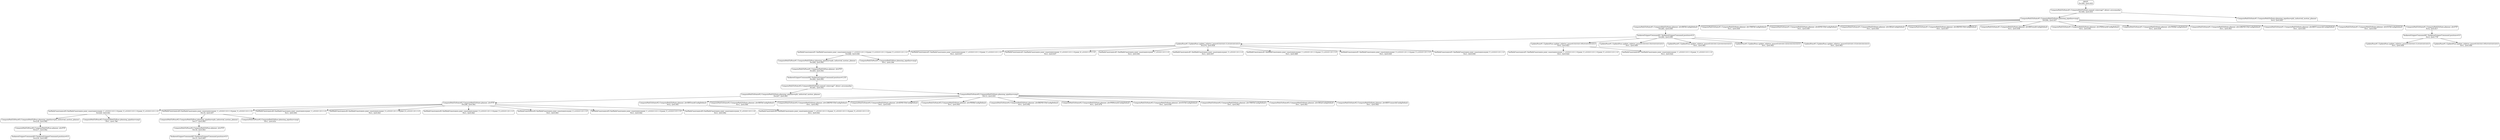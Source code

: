 digraph MCTS {
  node [shape=box, style=rounded];
  0 [label="ROOT
N=300, Q=0.935"];
  1 [label="ComputePathToState#1.ComputePathToState.named_state=gp7_detect_arucomarker
N=300, Q=0.935"];
  2 [label="ComputePathToState#1.ComputePathToState.planning_pipeline=ompl
N=294, Q=0.937"];
  3 [label="ComputePathToState#1.ComputePathToState.planner_id=RRTkConfigDefault
N=283, Q=0.938"];
  4 [label="YaskawaGripperCommand#1.YaskawaGripperCommand.position=0.0
N=282, Q=0.938"];
  5 [label="UpdatePose#1.UpdatePose.update_relative_pose=0.0;0.0;0.11;0.0;0.0;0.0;0.0
N=274, Q=0.938"];
  6 [label="SetPathConstraints#1.SetPathConstraints.joint_constraints=joint_1_s,0.0,0.1,0.1,1.0;joint_3_s,0.0,0.1,0.1,1.0;joint_5_s,0.0,0.1,0.1,1.0
N=266, Q=0.938"];
  7 [label="ComputePathToPose#1.ComputePathToPose.planning_pipeline=pilz_industrial_motion_planner
N=264, Q=0.941"];
  8 [label="ComputePathToPose#1.ComputePathToPose.planner_id=PTP
N=263, Q=0.941"];
  9 [label="YaskawaGripperCommand#2.YaskawaGripperCommand.position=0.235
N=262, Q=0.941"];
  10 [label="ComputePathToState#2.ComputePathToState.named_state=gp7_detect_arucomarker
N=261, Q=0.941"];
  11 [label="ComputePathToState#2.ComputePathToState.planning_pipeline=pilz_industrial_motion_planner
N=247, Q=0.941"];
  12 [label="ComputePathToState#2.ComputePathToState.planner_id=PTP
N=246, Q=0.941"];
  13 [label="SetPathConstraints#2.SetPathConstraints.joint_constraints=joint_1_s,0.0,0.1,0.1,1.0;joint_3_s,0.0,0.1,0.1,1.0;joint_5_s,0.0,0.1,0.1,1.0
N=220, Q=0.941"];
  14 [label="ComputePathToPose#2.ComputePathToPose.planning_pipeline=pilz_industrial_motion_planner
N=218, Q=0.942"];
  15 [label="ComputePathToPose#2.ComputePathToPose.planner_id=PTP
N=217, Q=0.942"];
  16 [label="YaskawaGripperCommand#3.YaskawaGripperCommand.position=0.0
N=216, Q=0.942"];
  17 [label="ComputePathToPose#2.ComputePathToPose.planning_pipeline=ompl
N=1, Q=0.788"];
  18 [label="SetPathConstraints#2.SetPathConstraints.joint_constraints=joint_1_s,0.0,0.1,0.1,1.0;joint_3_s,0.0,0.1,0.1,1.0
N=19, Q=0.937"];
  19 [label="ComputePathToPose#2.ComputePathToPose.planning_pipeline=pilz_industrial_motion_planner
N=17, Q=0.943"];
  20 [label="ComputePathToPose#2.ComputePathToPose.planner_id=PTP
N=16, Q=0.943"];
  21 [label="YaskawaGripperCommand#3.YaskawaGripperCommand.position=0.0
N=15, Q=0.943"];
  22 [label="ComputePathToPose#2.ComputePathToPose.planning_pipeline=ompl
N=1, Q=0.831"];
  23 [label="SetPathConstraints#2.SetPathConstraints.joint_constraints=joint_1_s,0.0,0.1,0.1,1.0
N=1, Q=0.943"];
  24 [label="SetPathConstraints#2.SetPathConstraints.joint_constraints=joint_3_s,0.0,0.1,0.1,1.0;joint_6_s,0.0,0.1,0.1,1.0
N=1, Q=0.941"];
  25 [label="SetPathConstraints#2.SetPathConstraints.joint_constraints=joint_3_s,0.0,0.1,0.1,1.0;joint_5_s,0.0,0.1,0.1,1.0
N=1, Q=0.942"];
  26 [label="SetPathConstraints#2.SetPathConstraints.joint_constraints=joint_3_s,0.0,0.1,0.1,1.0
N=1, Q=0.943"];
  27 [label="SetPathConstraints#2.SetPathConstraints.joint_constraints=joint_1_s,0.0,0.1,0.1,1.0;joint_5_s,0.0,0.1,0.1,1.0
N=1, Q=0.942"];
  28 [label="SetPathConstraints#2.SetPathConstraints.joint_constraints=joint_5_s,0.0,0.1,0.1,1.0
N=1, Q=0.942"];
  29 [label="ComputePathToState#2.ComputePathToState.planning_pipeline=ompl
N=13, Q=0.935"];
  30 [label="ComputePathToState#2.ComputePathToState.planner_id=RRTstarkConfigDefault
N=2, Q=0.941"];
  31 [label="SetPathConstraints#2.SetPathConstraints.joint_constraints=joint_1_s,0.0,0.1,0.1,1.0;joint_3_s,0.0,0.1,0.1,1.0;joint_5_s,0.0,0.1,0.1,1.0
N=1, Q=0.941"];
  32 [label="ComputePathToState#2.ComputePathToState.planner_id=RRTkConfigDefault
N=1, Q=0.940"];
  33 [label="ComputePathToState#2.ComputePathToState.planner_id=LBKPIECEkConfigDefault
N=1, Q=0.942"];
  34 [label="ComputePathToState#2.ComputePathToState.planner_id=KPIECEkConfigDefault
N=1, Q=0.918"];
  35 [label="ComputePathToState#2.ComputePathToState.planner_id=PRMkConfigDefault
N=1, Q=0.943"];
  36 [label="ComputePathToState#2.ComputePathToState.planner_id=BKPIECEkConfigDefault
N=1, Q=0.942"];
  37 [label="ComputePathToState#2.ComputePathToState.planner_id=PRMstarkConfigDefault
N=1, Q=0.878"];
  38 [label="ComputePathToState#2.ComputePathToState.planner_id=ESTkConfigDefault
N=1, Q=0.938"];
  39 [label="ComputePathToState#2.ComputePathToState.planner_id=TRRTkConfigDefault
N=1, Q=0.942"];
  40 [label="ComputePathToState#2.ComputePathToState.planner_id=SBLkConfigDefault
N=1, Q=0.941"];
  41 [label="ComputePathToState#2.ComputePathToState.planner_id=RRTConnectkConfigDefault
N=1, Q=0.944"];
  42 [label="ComputePathToPose#1.ComputePathToPose.planning_pipeline=ompl
N=1, Q=0.300"];
  43 [label="SetPathConstraints#1.SetPathConstraints.joint_constraints=joint_1_s,0.0,0.1,0.1,1.0;joint_3_s,0.0,0.1,0.1,1.0
N=1, Q=0.937"];
  44 [label="SetPathConstraints#1.SetPathConstraints.joint_constraints=joint_3_s,0.0,0.1,0.1,1.0;joint_6_s,0.0,0.1,0.1,1.0
N=1, Q=0.937"];
  45 [label="SetPathConstraints#1.SetPathConstraints.joint_constraints=joint_1_s,0.0,0.1,0.1,1.0
N=1, Q=0.941"];
  46 [label="SetPathConstraints#1.SetPathConstraints.joint_constraints=joint_3_s,0.0,0.1,0.1,1.0
N=1, Q=0.937"];
  47 [label="SetPathConstraints#1.SetPathConstraints.joint_constraints=joint_1_s,0.0,0.1,0.1,1.0;joint_5_s,0.0,0.1,0.1,1.0
N=1, Q=0.989"];
  48 [label="SetPathConstraints#1.SetPathConstraints.joint_constraints=joint_3_s,0.0,0.1,0.1,1.0;joint_5_s,0.0,0.1,0.1,1.0
N=1, Q=0.938"];
  49 [label="SetPathConstraints#1.SetPathConstraints.joint_constraints=joint_5_s,0.0,0.1,0.1,1.0
N=1, Q=0.939"];
  50 [label="UpdatePose#1.UpdatePose.update_relative_pose=0.0;0.0;0.105;0.0;0.0;0.0;0.0
N=3, Q=0.923"];
  51 [label="SetPathConstraints#1.SetPathConstraints.joint_constraints=joint_1_s,0.0,0.1,0.1,1.0;joint_3_s,0.0,0.1,0.1,1.0;joint_5_s,0.0,0.1,0.1,1.0
N=1, Q=0.924"];
  52 [label="SetPathConstraints#1.SetPathConstraints.joint_constraints=joint_1_s,0.0,0.1,0.1,1.0;joint_3_s,0.0,0.1,0.1,1.0
N=1, Q=0.922"];
  53 [label="UpdatePose#1.UpdatePose.update_relative_pose=0.0;0.0;0.10;0.0;0.0;0.0;0.0
N=1, Q=0.939"];
  54 [label="UpdatePose#1.UpdatePose.update_relative_pose=0.0;0.0;0.12;0.0;0.0;0.0;0.0
N=1, Q=0.943"];
  55 [label="UpdatePose#1.UpdatePose.update_relative_pose=0.0;0.0;0.125;0.0;0.0;0.0;0.0
N=1, Q=0.943"];
  56 [label="UpdatePose#1.UpdatePose.update_relative_pose=0.0;0.0;0.115;0.0;0.0;0.0;0.0
N=1, Q=0.943"];
  57 [label="ComputePathToState#1.ComputePathToState.planner_id=TRRTkConfigDefault
N=1, Q=0.936"];
  58 [label="ComputePathToState#1.ComputePathToState.planner_id=KPIECEkConfigDefault
N=1, Q=0.939"];
  59 [label="ComputePathToState#1.ComputePathToState.planner_id=SBLkConfigDefault
N=1, Q=0.936"];
  60 [label="ComputePathToState#1.ComputePathToState.planner_id=BKPIECEkConfigDefault
N=1, Q=0.937"];
  61 [label="ComputePathToState#1.ComputePathToState.planner_id=RRTstarkConfigDefault
N=1, Q=0.938"];
  62 [label="ComputePathToState#1.ComputePathToState.planner_id=PRMstarkConfigDefault
N=1, Q=0.941"];
  63 [label="ComputePathToState#1.ComputePathToState.planner_id=PRMkConfigDefault
N=1, Q=0.938"];
  64 [label="ComputePathToState#1.ComputePathToState.planner_id=LBKPIECEkConfigDefault
N=1, Q=0.943"];
  65 [label="ComputePathToState#1.ComputePathToState.planner_id=RRTConnectkConfigDefault
N=1, Q=0.450"];
  66 [label="ComputePathToState#1.ComputePathToState.planner_id=ESTkConfigDefault
N=1, Q=0.939"];
  67 [label="ComputePathToState#1.ComputePathToState.planning_pipeline=pilz_industrial_motion_planner
N=5, Q=0.841"];
  68 [label="ComputePathToState#1.ComputePathToState.planner_id=PTP
N=4, Q=0.817"];
  69 [label="YaskawaGripperCommand#1.YaskawaGripperCommand.position=0.0
N=3, Q=0.776"];
  70 [label="UpdatePose#1.UpdatePose.update_relative_pose=0.0;0.0;0.11;0.0;0.0;0.0;0.0
N=1, Q=0.939"];
  71 [label="UpdatePose#1.UpdatePose.update_relative_pose=0.0;0.0;0.105;0.0;0.0;0.0;0.0
N=1, Q=0.449"];
  0 -> 1;
  1 -> 2;
  2 -> 3;
  3 -> 4;
  4 -> 5;
  5 -> 6;
  6 -> 7;
  7 -> 8;
  8 -> 9;
  9 -> 10;
  10 -> 11;
  11 -> 12;
  12 -> 13;
  13 -> 14;
  14 -> 15;
  15 -> 16;
  13 -> 17;
  12 -> 18;
  18 -> 19;
  19 -> 20;
  20 -> 21;
  18 -> 22;
  12 -> 23;
  12 -> 24;
  12 -> 25;
  12 -> 26;
  12 -> 27;
  12 -> 28;
  10 -> 29;
  29 -> 30;
  30 -> 31;
  29 -> 32;
  29 -> 33;
  29 -> 34;
  29 -> 35;
  29 -> 36;
  29 -> 37;
  29 -> 38;
  29 -> 39;
  29 -> 40;
  29 -> 41;
  6 -> 42;
  5 -> 43;
  5 -> 44;
  5 -> 45;
  5 -> 46;
  5 -> 47;
  5 -> 48;
  5 -> 49;
  4 -> 50;
  50 -> 51;
  50 -> 52;
  4 -> 53;
  4 -> 54;
  4 -> 55;
  4 -> 56;
  2 -> 57;
  2 -> 58;
  2 -> 59;
  2 -> 60;
  2 -> 61;
  2 -> 62;
  2 -> 63;
  2 -> 64;
  2 -> 65;
  2 -> 66;
  1 -> 67;
  67 -> 68;
  68 -> 69;
  69 -> 70;
  69 -> 71;
}
